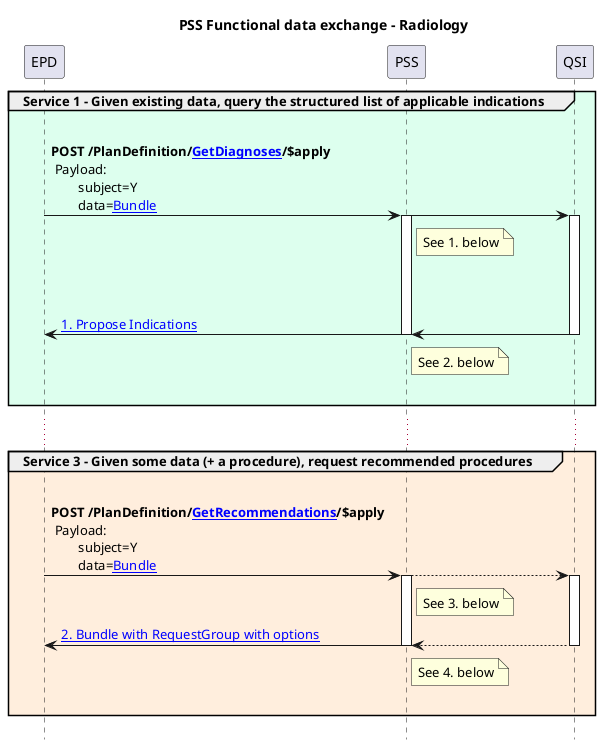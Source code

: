 @startuml
!pragma teoz true
Title PSS Functional data exchange - Radiology
hide footbox

group #DFE Service 1 - Given existing data, query the structured list of applicable indications
        EPD -> PSS : \n**POST /PlanDefinition/[[PlanDefinition-GetDiagnoses.html GetDiagnoses]]/$apply**\n Payload:\n        subject=Y\n        data=[[Bundle-getdiagnoses-data.html Bundle]]
        & PSS -> QSI 
        & PSS -[hidden]-> QSI : "                                      "
        'PSS -> QSI : GET /indications
        activate PSS
        activate QSI

        note right of PSS
See 1. below
        end note

       |||
       ||| 
        QSI -> PSS 
        & PSS -> EPD: [[Bundle-getdiagnoses-return.html 1. Propose Indications]]

        deactivate PSS
        deactivate QSI

note right of PSS
See 2. below
end note


        |||
end
...
group #fed Service 3 - Given some data (+ a procedure), request recommended procedures
        EPD -> PSS : \n**POST /PlanDefinition/[[PlanDefinition-GetRecommendations.html GetRecommendations]]/$apply**\n Payload:\n        subject=Y\n        data=[[Bundle-getrecommendations-data.html Bundle]]
        & PSS --> QSI 
        & PSS -[hidden]-> QSI : "                                      "

        activate PSS
        activate QSI

note right of PSS
See 3. below
end note


        QSI --> PSS 
        & PSS -> EPD: [[Bundle-getrecommendations-return.html 2. Bundle with RequestGroup with options]]

        deactivate PSS
        deactivate QSI

note right of PSS
See 4. below
end note

        |||

end
@enduml
